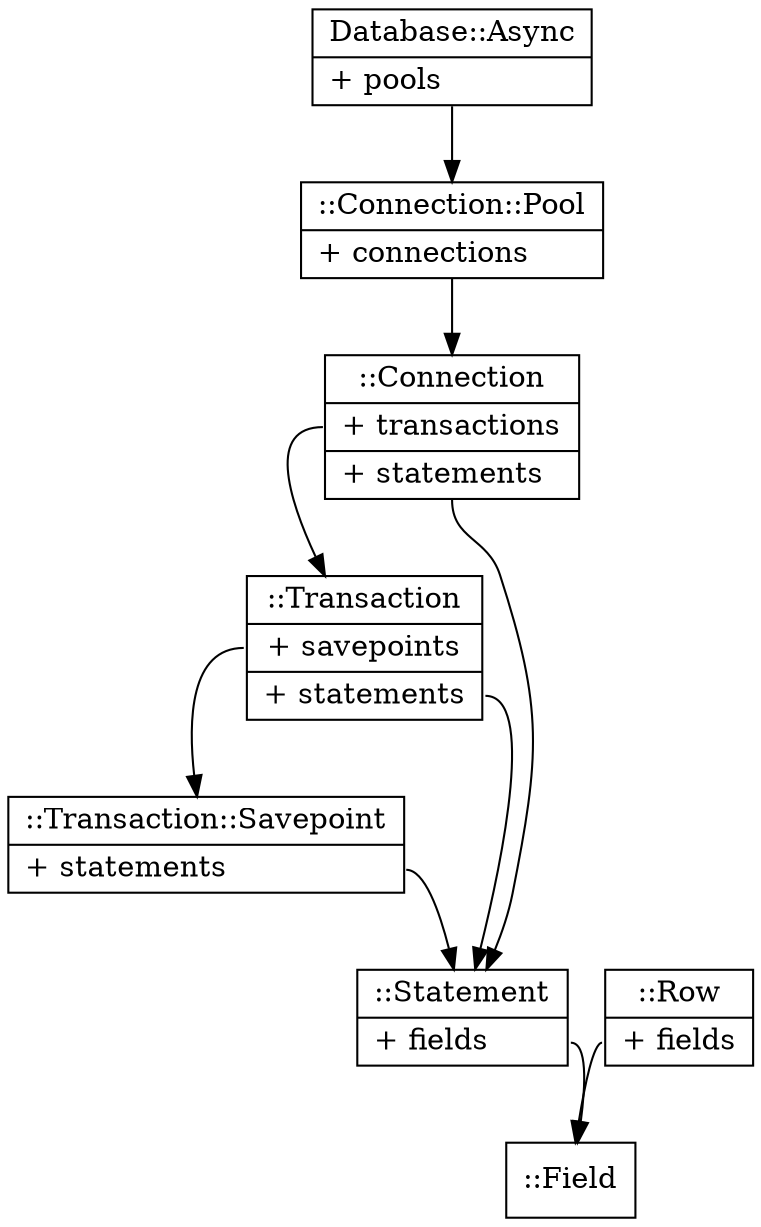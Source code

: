 digraph {
 node [shape=record];
 Root [
  label = "{Database::Async|<pools>+ pools\l}"
 ];
 Pool [
  label = "{::Connection::Pool|+ connections\l}"
 ];
 Root:pools -> Pool;
 Connection [
  label = "{::Connection|<transactions>+ transactions|<statements>+ statements\l}"
 ];
 Pool:connections -> Connection;
 Transaction [
  label = "{::Transaction|<savepoints>+ savepoints|<statements>+ statements\l}"
 ];
 Connection:transactions -> Transaction;
 Transaction_Savepoint [
  label = "{::Transaction::Savepoint|<statements>+ statements\l}"
 ];
 Transaction:savepoints -> Transaction_Savepoint;
 Statement [
  label = "{::Statement|<fields>+ fields\l}"
 ];
 Connection:statements -> Statement;
 Transaction:statements -> Statement;
 Transaction_Savepoint:statements -> Statement;
 Field [
  label = "{::Field}"
 ];
 Statement:fields -> Field;
 Row [
  label = "{::Row|<fields>+ fields\l}"
 ];
 Row:fields -> Field;
}

